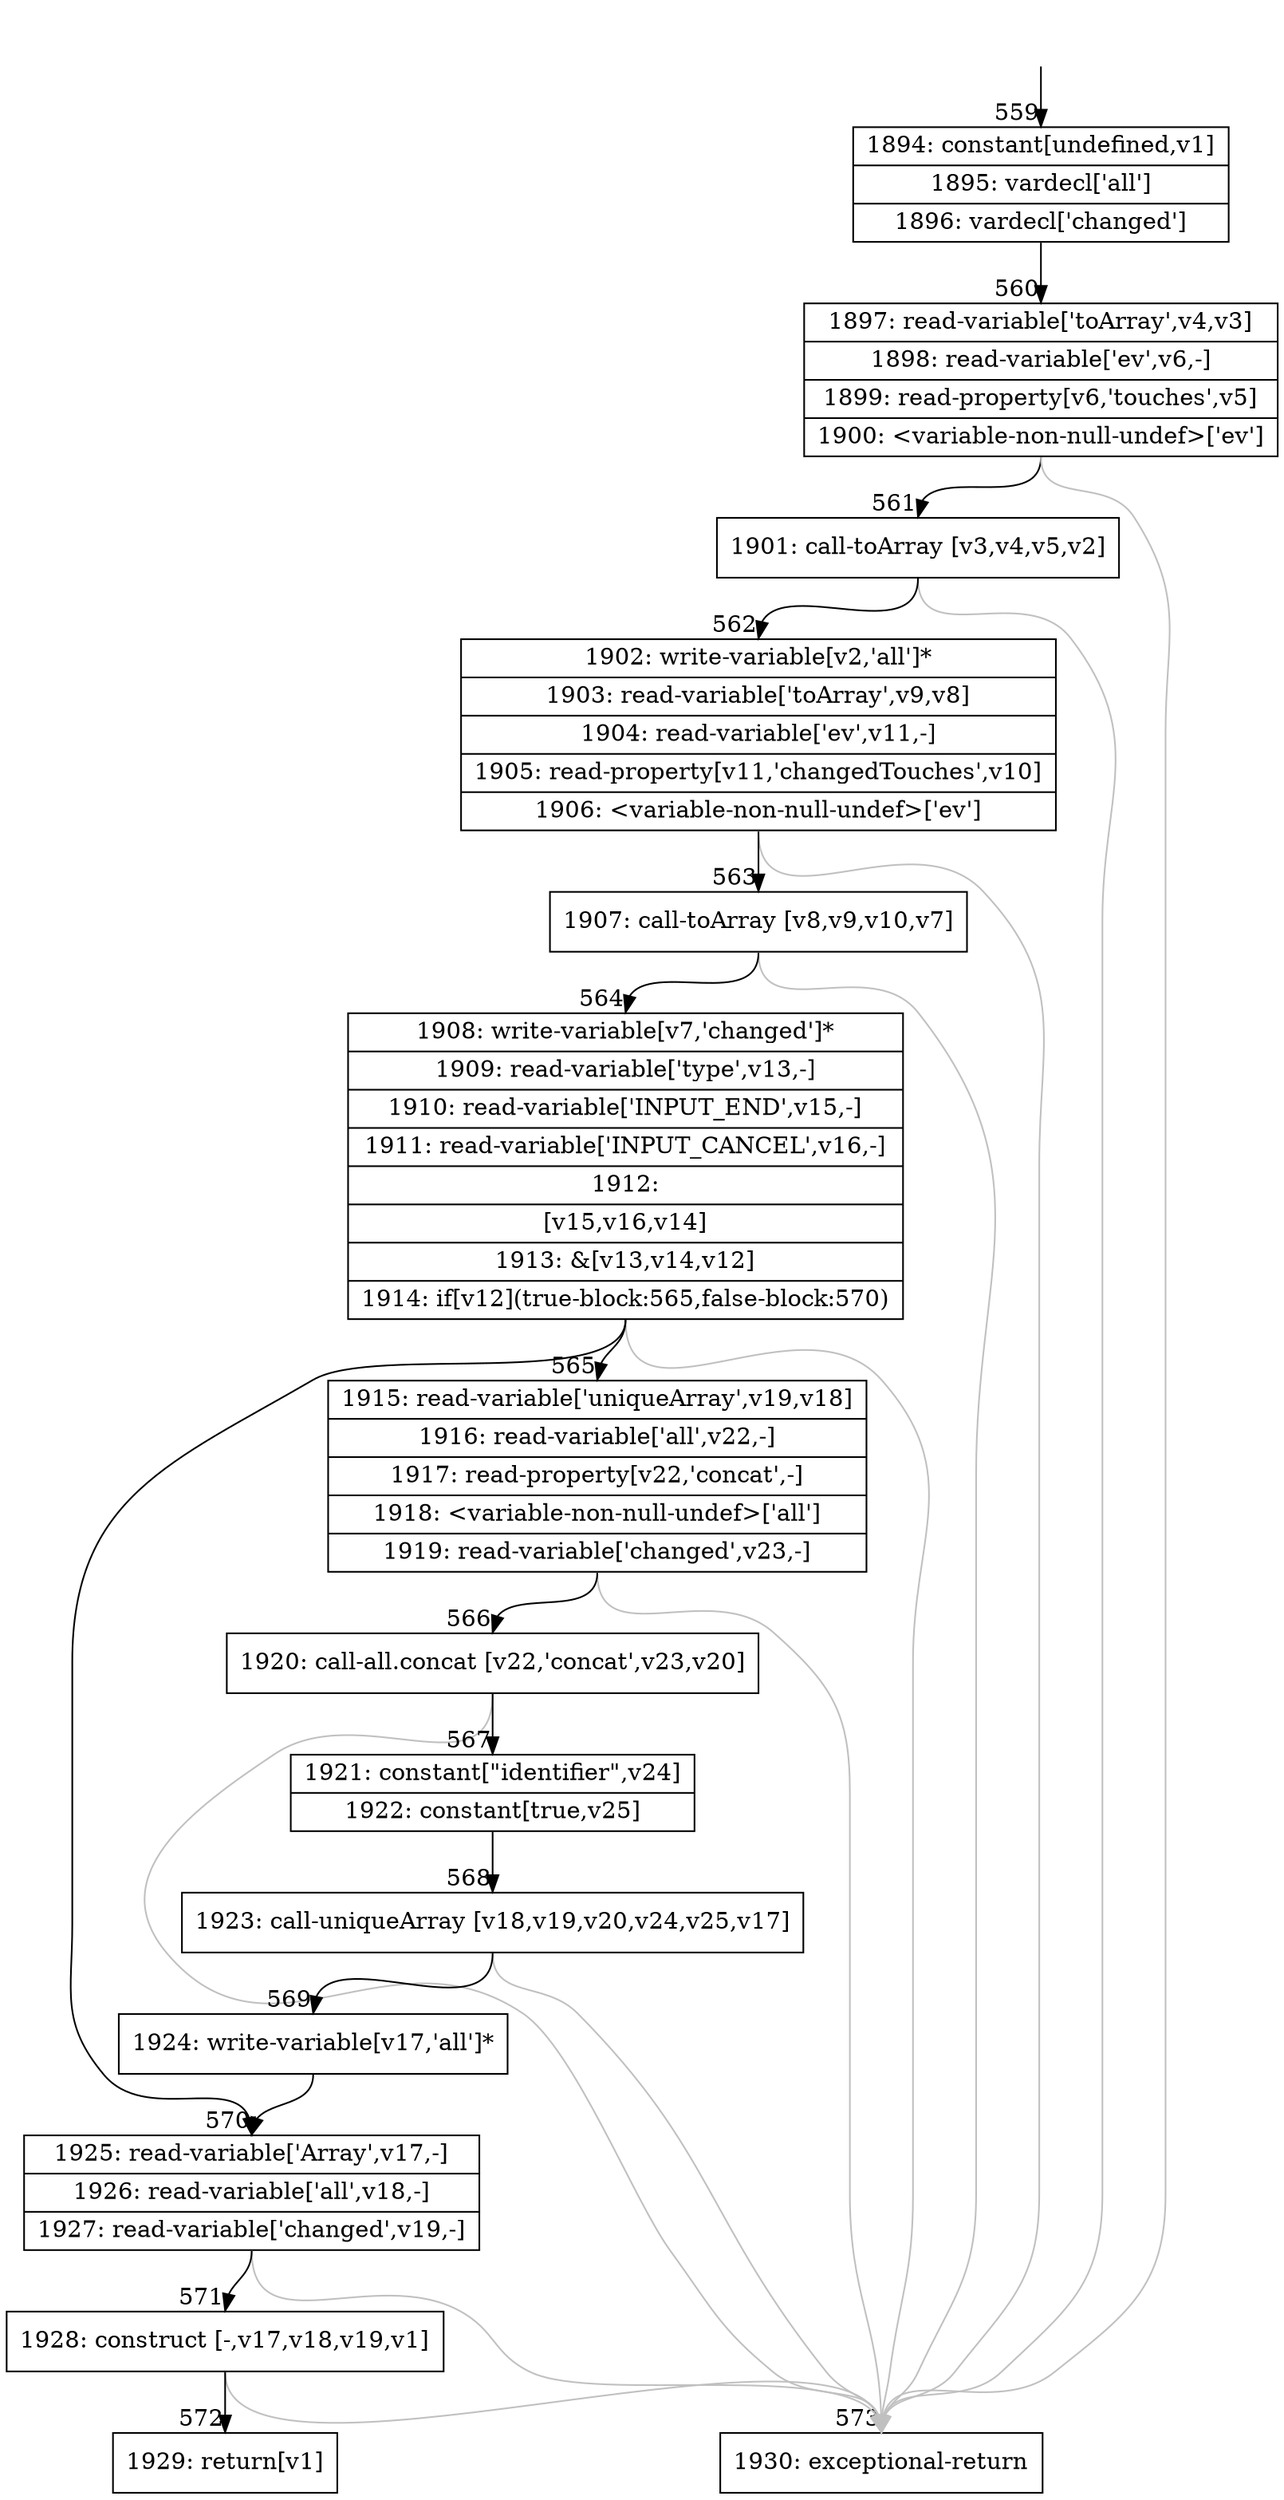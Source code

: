 digraph {
rankdir="TD"
BB_entry50[shape=none,label=""];
BB_entry50 -> BB559 [tailport=s, headport=n, headlabel="    559"]
BB559 [shape=record label="{1894: constant[undefined,v1]|1895: vardecl['all']|1896: vardecl['changed']}" ] 
BB559 -> BB560 [tailport=s, headport=n, headlabel="      560"]
BB560 [shape=record label="{1897: read-variable['toArray',v4,v3]|1898: read-variable['ev',v6,-]|1899: read-property[v6,'touches',v5]|1900: \<variable-non-null-undef\>['ev']}" ] 
BB560 -> BB561 [tailport=s, headport=n, headlabel="      561"]
BB560 -> BB573 [tailport=s, headport=n, color=gray, headlabel="      573"]
BB561 [shape=record label="{1901: call-toArray [v3,v4,v5,v2]}" ] 
BB561 -> BB562 [tailport=s, headport=n, headlabel="      562"]
BB561 -> BB573 [tailport=s, headport=n, color=gray]
BB562 [shape=record label="{1902: write-variable[v2,'all']*|1903: read-variable['toArray',v9,v8]|1904: read-variable['ev',v11,-]|1905: read-property[v11,'changedTouches',v10]|1906: \<variable-non-null-undef\>['ev']}" ] 
BB562 -> BB563 [tailport=s, headport=n, headlabel="      563"]
BB562 -> BB573 [tailport=s, headport=n, color=gray]
BB563 [shape=record label="{1907: call-toArray [v8,v9,v10,v7]}" ] 
BB563 -> BB564 [tailport=s, headport=n, headlabel="      564"]
BB563 -> BB573 [tailport=s, headport=n, color=gray]
BB564 [shape=record label="{1908: write-variable[v7,'changed']*|1909: read-variable['type',v13,-]|1910: read-variable['INPUT_END',v15,-]|1911: read-variable['INPUT_CANCEL',v16,-]|1912: |[v15,v16,v14]|1913: &[v13,v14,v12]|1914: if[v12](true-block:565,false-block:570)}" ] 
BB564 -> BB565 [tailport=s, headport=n, headlabel="      565"]
BB564 -> BB570 [tailport=s, headport=n, headlabel="      570"]
BB564 -> BB573 [tailport=s, headport=n, color=gray]
BB565 [shape=record label="{1915: read-variable['uniqueArray',v19,v18]|1916: read-variable['all',v22,-]|1917: read-property[v22,'concat',-]|1918: \<variable-non-null-undef\>['all']|1919: read-variable['changed',v23,-]}" ] 
BB565 -> BB566 [tailport=s, headport=n, headlabel="      566"]
BB565 -> BB573 [tailport=s, headport=n, color=gray]
BB566 [shape=record label="{1920: call-all.concat [v22,'concat',v23,v20]}" ] 
BB566 -> BB567 [tailport=s, headport=n, headlabel="      567"]
BB566 -> BB573 [tailport=s, headport=n, color=gray]
BB567 [shape=record label="{1921: constant[\"identifier\",v24]|1922: constant[true,v25]}" ] 
BB567 -> BB568 [tailport=s, headport=n, headlabel="      568"]
BB568 [shape=record label="{1923: call-uniqueArray [v18,v19,v20,v24,v25,v17]}" ] 
BB568 -> BB569 [tailport=s, headport=n, headlabel="      569"]
BB568 -> BB573 [tailport=s, headport=n, color=gray]
BB569 [shape=record label="{1924: write-variable[v17,'all']*}" ] 
BB569 -> BB570 [tailport=s, headport=n]
BB570 [shape=record label="{1925: read-variable['Array',v17,-]|1926: read-variable['all',v18,-]|1927: read-variable['changed',v19,-]}" ] 
BB570 -> BB571 [tailport=s, headport=n, headlabel="      571"]
BB570 -> BB573 [tailport=s, headport=n, color=gray]
BB571 [shape=record label="{1928: construct [-,v17,v18,v19,v1]}" ] 
BB571 -> BB572 [tailport=s, headport=n, headlabel="      572"]
BB571 -> BB573 [tailport=s, headport=n, color=gray]
BB572 [shape=record label="{1929: return[v1]}" ] 
BB573 [shape=record label="{1930: exceptional-return}" ] 
//#$~ 928
}
